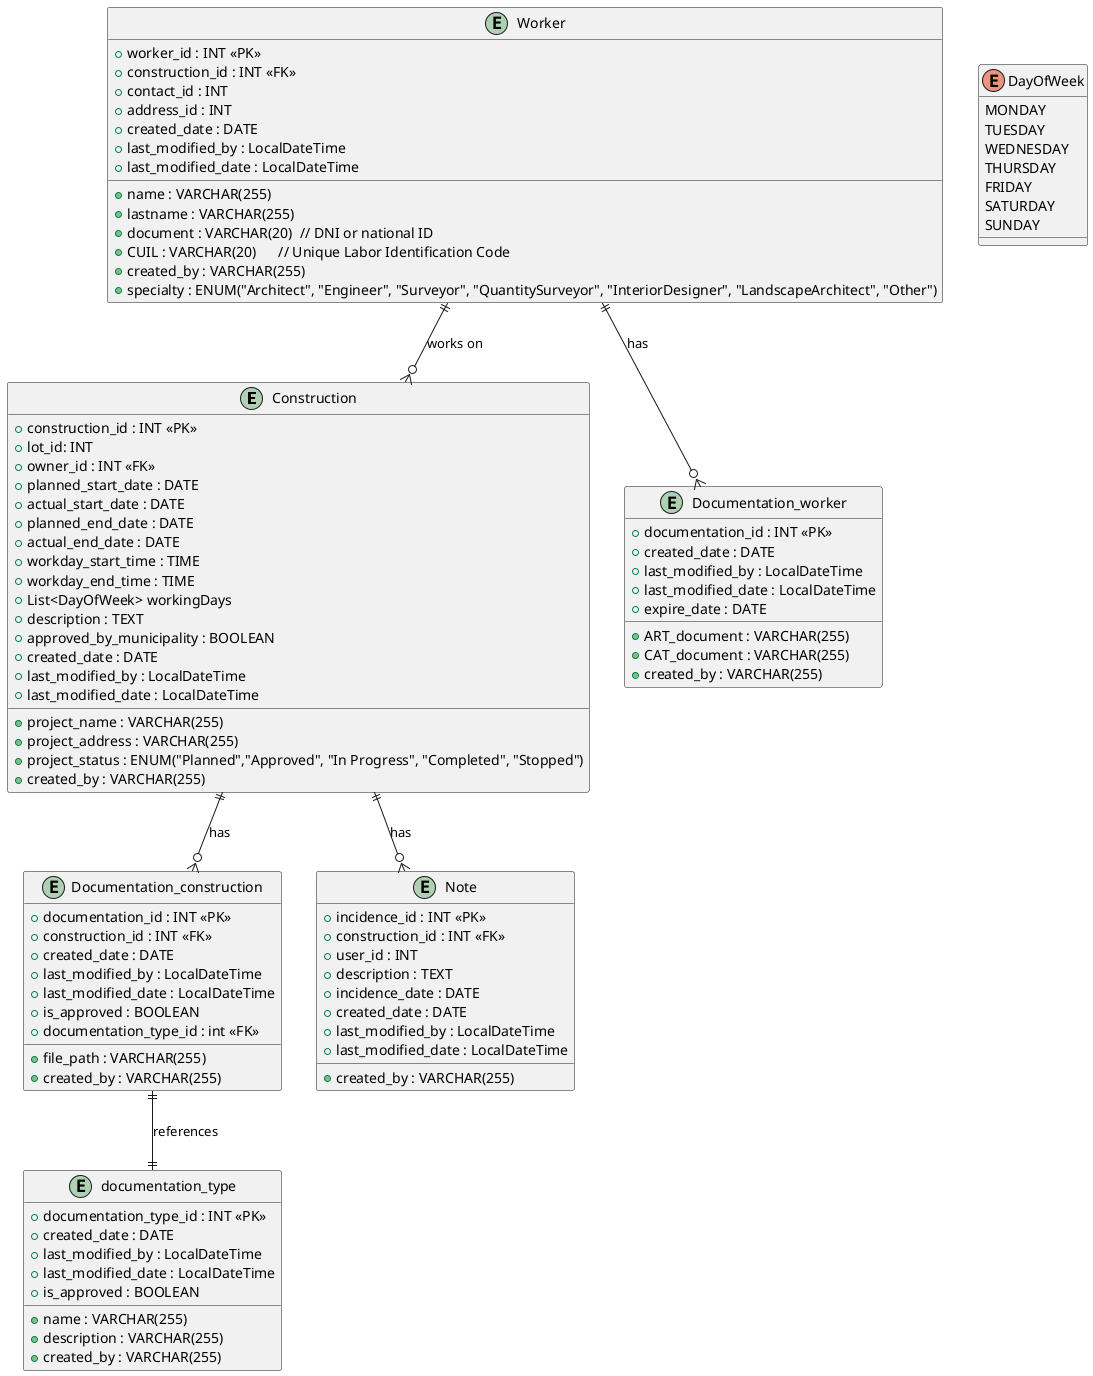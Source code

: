 @startuml

entity "Construction" as construction {
  + construction_id : INT <<PK>>
  + project_name : VARCHAR(255)
  + project_address : VARCHAR(255)
  + lot_id: INT
  + owner_id : INT <<FK>>
  + planned_start_date : DATE
  + actual_start_date : DATE
  + planned_end_date : DATE
  + actual_end_date : DATE
  + project_status : ENUM("Planned","Approved", "In Progress", "Completed", "Stopped")
  + workday_start_time : TIME
  + workday_end_time : TIME
  + List<DayOfWeek> workingDays
  + description : TEXT
  + approved_by_municipality : BOOLEAN
  + created_by : VARCHAR(255)
  + created_date : DATE
  + last_modified_by : LocalDateTime
  + last_modified_date : LocalDateTime
}

entity "Documentation_construction" as documentation {
  + documentation_id : INT <<PK>>
  + construction_id : INT <<FK>>
  + file_path : VARCHAR(255)
  + created_by : VARCHAR(255)
  + created_date : DATE
  + last_modified_by : LocalDateTime
  + last_modified_date : LocalDateTime
  + is_approved : BOOLEAN
  + documentation_type_id : int <<FK>>
}

entity "documentation_type" as documentation_type {
  + documentation_type_id : INT <<PK>>
  + name : VARCHAR(255)
  + description : VARCHAR(255)
  + created_by : VARCHAR(255)
  + created_date : DATE
  + last_modified_by : LocalDateTime
  + last_modified_date : LocalDateTime
  + is_approved : BOOLEAN

}



entity "Documentation_worker" as documentation_worker {
  + documentation_id : INT <<PK>>
  + ART_document : VARCHAR(255)
  + CAT_document : VARCHAR(255)
  + created_by : VARCHAR(255)
  + created_date : DATE
  + last_modified_by : LocalDateTime
  + last_modified_date : LocalDateTime
  + expire_date : DATE
}

entity "Worker" as worker {
  + worker_id : INT <<PK>>
  + construction_id : INT <<FK>>
  + name : VARCHAR(255)
  + lastname : VARCHAR(255)
  + document : VARCHAR(20)  // DNI or national ID
  + CUIL : VARCHAR(20)      // Unique Labor Identification Code
  + contact_id : INT
  + address_id : INT
  + created_by : VARCHAR(255)
  + created_date : DATE
  + last_modified_by : LocalDateTime
  + last_modified_date : LocalDateTime
  + specialty : ENUM("Architect", "Engineer", "Surveyor", "QuantitySurveyor", "InteriorDesigner", "LandscapeArchitect", "Other")
}



enum DayOfWeek {
  MONDAY
  TUESDAY
  WEDNESDAY
  THURSDAY
  FRIDAY
  SATURDAY
  SUNDAY
}

entity "Note" as Note {
  + incidence_id : INT <<PK>>
  + construction_id : INT <<FK>>
  + user_id : INT
  + description : TEXT
  + incidence_date : DATE
  + created_by : VARCHAR(255)
  + created_date : DATE
  + last_modified_by : LocalDateTime
  + last_modified_date : LocalDateTime
}
worker ||--o{ documentation_worker : "has"
construction ||--o{ Note : "has"
construction ||--o{ documentation : "has"
worker ||--o{ construction : "works on"
documentation ||--|| documentation_type : "references"


@enduml
